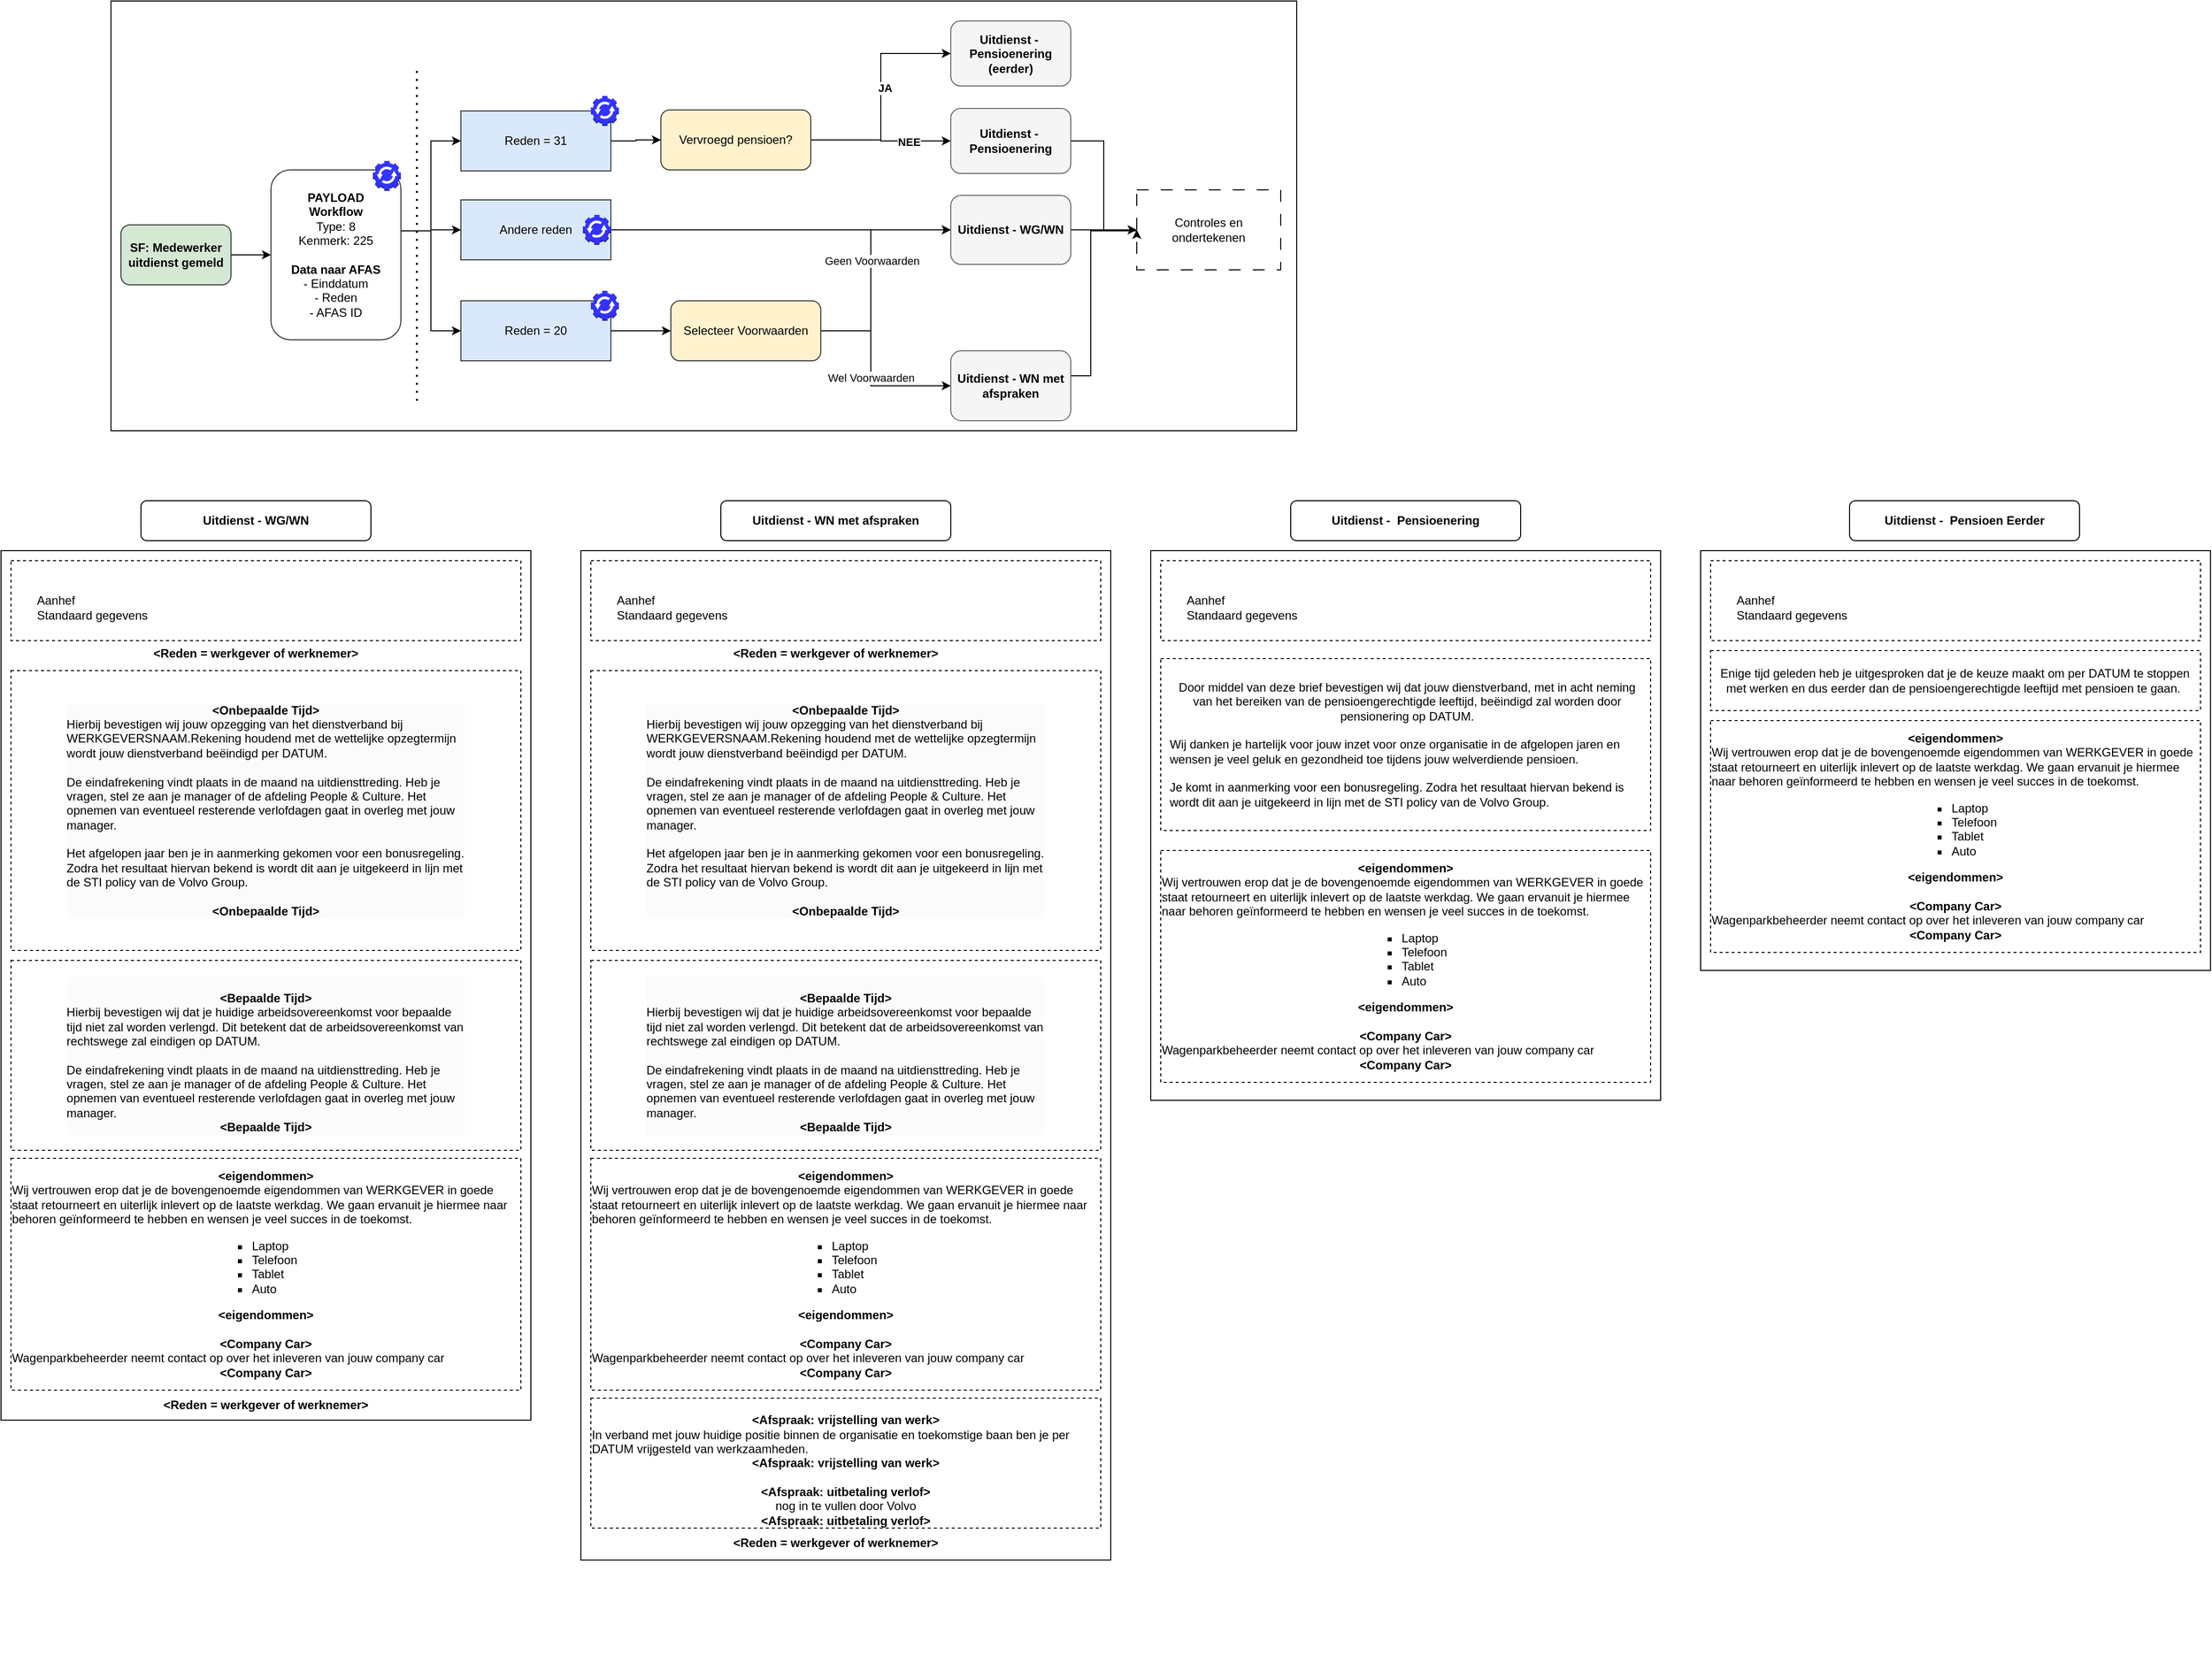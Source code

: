<mxfile version="24.7.8">
  <diagram name="Pagina-1" id="OrpUujrkfRnddVPxORlL">
    <mxGraphModel dx="3044" dy="1520" grid="1" gridSize="10" guides="1" tooltips="1" connect="1" arrows="1" fold="1" page="1" pageScale="1" pageWidth="827" pageHeight="1169" math="0" shadow="0">
      <root>
        <mxCell id="0" />
        <mxCell id="1" parent="0" />
        <mxCell id="Wjo8LHTABh31IqdMUJQ_-3" value="" style="group" parent="1" vertex="1" connectable="0">
          <mxGeometry x="120" y="610" width="530" height="1120" as="geometry" />
        </mxCell>
        <mxCell id="3NCe1_gEZEWykzOJ7Q9D-53" value="" style="group" parent="Wjo8LHTABh31IqdMUJQ_-3" vertex="1" connectable="0">
          <mxGeometry width="530" height="870" as="geometry" />
        </mxCell>
        <mxCell id="Wjo8LHTABh31IqdMUJQ_-4" value="" style="rounded=0;whiteSpace=wrap;html=1;container=0;" parent="3NCe1_gEZEWykzOJ7Q9D-53" vertex="1">
          <mxGeometry width="530" height="870" as="geometry" />
        </mxCell>
        <mxCell id="Wjo8LHTABh31IqdMUJQ_-6" value="&lt;br&gt;&lt;div style=&quot;forced-color-adjust: none; color: rgb(0, 0, 0); font-family: Helvetica; font-size: 12px; font-style: normal; font-variant-ligatures: normal; font-variant-caps: normal; font-weight: 400; letter-spacing: normal; orphans: 2; text-indent: 0px; text-transform: none; widows: 2; word-spacing: 0px; -webkit-text-stroke-width: 0px; white-space: normal; background-color: rgb(251, 251, 251); text-decoration-thickness: initial; text-decoration-style: initial; text-decoration-color: initial;&quot;&gt;&lt;table style=&quot;forced-color-adjust: none; width: 299pt;&quot; width=&quot;398&quot; cellspacing=&quot;0&quot; cellpadding=&quot;0&quot; border=&quot;0&quot;&gt;&lt;tbody style=&quot;forced-color-adjust: none;&quot;&gt;&lt;tr style=&quot;forced-color-adjust: none; height: 60pt;&quot; height=&quot;80&quot;&gt;&lt;td style=&quot;forced-color-adjust: none; height: 60pt; width: 299pt;&quot; width=&quot;398&quot; class=&quot;xl64&quot; height=&quot;80&quot;&gt;&lt;div style=&quot;forced-color-adjust: none;&quot;&gt;&lt;span style=&quot;forced-color-adjust: none; background-color: initial;&quot;&gt;&lt;br style=&quot;forced-color-adjust: none;&quot;&gt;&lt;b style=&quot;forced-color-adjust: none;&quot;&gt;&amp;lt;Bepaalde Tijd&amp;gt;&lt;/b&gt;&lt;br style=&quot;forced-color-adjust: none;&quot;&gt;&lt;div style=&quot;forced-color-adjust: none; text-align: left;&quot;&gt;&lt;span style=&quot;forced-color-adjust: none; background-color: initial;&quot;&gt;Hierbij bevestigen wij dat je huidige arbeidsovereenkomst voor bepaalde tijd niet zal worden verlengd. Dit betekent dat de arbeidsovereenkomst van rechtswege zal eindigen op DATUM.&amp;nbsp;&lt;/span&gt;&lt;/div&gt;&lt;div style=&quot;forced-color-adjust: none; text-align: left;&quot;&gt;&lt;span style=&quot;forced-color-adjust: none; background-color: initial;&quot;&gt;&lt;br&gt;&lt;/span&gt;&lt;/div&gt;&lt;div style=&quot;forced-color-adjust: none; text-align: left;&quot;&gt;&lt;span style=&quot;forced-color-adjust: none; background-color: initial;&quot;&gt;&lt;span style=&quot;background-color: initial;&quot;&gt;De eindafrekening vindt plaats in de maand na uitdiensttreding. Heb je vragen, stel ze aan je manager of de afdeling People &amp;amp; Culture. Het opnemen van eventueel resterende verlofdagen gaat in overleg met jouw manager.&lt;/span&gt;&lt;span style=&quot;background-color: initial;&quot;&gt;&amp;nbsp;&lt;/span&gt;&lt;br&gt;&lt;/span&gt;&lt;/div&gt;&lt;div style=&quot;forced-color-adjust: none;&quot;&gt;&lt;b style=&quot;forced-color-adjust: none;&quot;&gt;&amp;lt;Bepaalde Tijd&amp;gt;&lt;/b&gt;&lt;/div&gt;&lt;/span&gt;&lt;/div&gt;&lt;/td&gt;&lt;/tr&gt;&lt;/tbody&gt;&lt;/table&gt;&lt;/div&gt;&lt;div style=&quot;forced-color-adjust: none;&quot;&gt;&lt;div style=&quot;forced-color-adjust: none;&quot;&gt;&lt;br&gt;&lt;/div&gt;&lt;/div&gt;" style="rounded=0;whiteSpace=wrap;html=1;dashed=1;container=0;" parent="3NCe1_gEZEWykzOJ7Q9D-53" vertex="1">
          <mxGeometry x="10" y="410" width="510" height="190" as="geometry" />
        </mxCell>
        <mxCell id="Wjo8LHTABh31IqdMUJQ_-5" value="&lt;br&gt;&lt;div style=&quot;forced-color-adjust: none; color: rgb(0, 0, 0); font-family: Helvetica; font-size: 12px; font-style: normal; font-variant-ligatures: normal; font-variant-caps: normal; font-weight: 400; letter-spacing: normal; orphans: 2; text-indent: 0px; text-transform: none; widows: 2; word-spacing: 0px; -webkit-text-stroke-width: 0px; white-space: normal; background-color: rgb(251, 251, 251); text-decoration-thickness: initial; text-decoration-style: initial; text-decoration-color: initial;&quot;&gt;&lt;b&gt;&amp;lt;Onbepaalde Tijd&amp;gt;&lt;/b&gt;&lt;br&gt;&lt;/div&gt;&lt;div style=&quot;forced-color-adjust: none; color: rgb(0, 0, 0); font-family: Helvetica; font-size: 12px; font-style: normal; font-variant-ligatures: normal; font-variant-caps: normal; font-weight: 400; letter-spacing: normal; orphans: 2; text-indent: 0px; text-transform: none; widows: 2; word-spacing: 0px; -webkit-text-stroke-width: 0px; white-space: normal; background-color: rgb(251, 251, 251); text-decoration-thickness: initial; text-decoration-style: initial; text-decoration-color: initial;&quot;&gt;&lt;table style=&quot;forced-color-adjust: none; width: 299pt;&quot; width=&quot;398&quot; cellspacing=&quot;0&quot; cellpadding=&quot;0&quot; border=&quot;0&quot;&gt;&lt;tbody style=&quot;forced-color-adjust: none;&quot;&gt;&lt;tr style=&quot;forced-color-adjust: none; height: 60pt;&quot; height=&quot;80&quot;&gt;&lt;td style=&quot;forced-color-adjust: none; height: 60pt; width: 299pt;&quot; width=&quot;398&quot; class=&quot;xl64&quot; height=&quot;80&quot;&gt;&lt;div style=&quot;text-align: left; forced-color-adjust: none;&quot;&gt;&lt;span style=&quot;forced-color-adjust: none; background-color: initial;&quot;&gt;Hierbij&amp;nbsp;&lt;/span&gt;&lt;span style=&quot;forced-color-adjust: none; background-color: initial;&quot;&gt;bevestigen wij jouw opzegging van het dienstverband bij WERKGEVERSNAAM.&lt;/span&gt;&lt;span style=&quot;forced-color-adjust: none; background-color: initial;&quot;&gt;Rekening houdend met de wettelijke opzegtermijn wordt jouw dienstverband&amp;nbsp;&lt;/span&gt;&lt;span style=&quot;forced-color-adjust: none; background-color: initial;&quot;&gt;beëindigd per DATUM.&lt;/span&gt;&lt;/div&gt;&lt;div style=&quot;text-align: left; forced-color-adjust: none;&quot;&gt;&lt;span style=&quot;forced-color-adjust: none; background-color: initial;&quot;&gt;&lt;br style=&quot;forced-color-adjust: none;&quot;&gt;&lt;/span&gt;&lt;/div&gt;&lt;div style=&quot;text-align: left; forced-color-adjust: none;&quot;&gt;&lt;span style=&quot;forced-color-adjust: none; background-color: initial;&quot;&gt;De eindafrekening vindt plaats in de maand na uitdiensttreding. Heb je vragen, stel ze aan je manager of de afdeling People &amp;amp; Culture. Het opnemen van eventueel resterende verlofdagen gaat in overleg met jouw manager.&lt;/span&gt;&lt;span style=&quot;forced-color-adjust: none; background-color: initial;&quot;&gt;&amp;nbsp;&lt;/span&gt;&lt;/div&gt;&lt;div style=&quot;text-align: left; forced-color-adjust: none;&quot;&gt;&lt;span style=&quot;forced-color-adjust: none; background-color: initial;&quot;&gt;&lt;br&gt;&lt;/span&gt;&lt;/div&gt;&lt;div style=&quot;forced-color-adjust: none;&quot;&gt;&lt;div style=&quot;text-align: left;&quot;&gt;Het afgelopen jaar ben je in aanmerking gekomen voor een bonusregeling. Zodra het resultaat hiervan bekend is wordt dit aan je uitgekeerd in lijn met de STI policy van de Volvo Group.&lt;br&gt;&lt;/div&gt;&lt;div&gt;&lt;br&gt;&lt;/div&gt;&lt;/div&gt;&lt;div style=&quot;forced-color-adjust: none;&quot;&gt;&lt;span style=&quot;forced-color-adjust: none; background-color: initial;&quot;&gt;&lt;div&gt;&lt;b&gt;&amp;lt;Onbepaalde Tijd&amp;gt;&lt;/b&gt;&lt;span style=&quot;background-color: initial;&quot;&gt;&lt;br&gt;&lt;/span&gt;&lt;/div&gt;&lt;/span&gt;&lt;/div&gt;&lt;/td&gt;&lt;/tr&gt;&lt;/tbody&gt;&lt;/table&gt;&lt;/div&gt;&lt;div&gt;&lt;div&gt;&lt;br&gt;&lt;/div&gt;&lt;/div&gt;" style="rounded=0;whiteSpace=wrap;html=1;align=center;dashed=1;container=0;" parent="3NCe1_gEZEWykzOJ7Q9D-53" vertex="1">
          <mxGeometry x="10" y="120" width="510" height="280" as="geometry" />
        </mxCell>
        <mxCell id="Wjo8LHTABh31IqdMUJQ_-7" value="&lt;div&gt;&lt;br&gt;&lt;/div&gt;&lt;div&gt;&lt;div style=&quot;&quot;&gt;&lt;span style=&quot;background-color: initial;&quot;&gt;Aanhef&lt;/span&gt;&lt;/div&gt;&lt;div style=&quot;&quot;&gt;Standaard gegevens&lt;/div&gt;&lt;/div&gt;" style="rounded=0;whiteSpace=wrap;html=1;align=left;dashed=1;spacingLeft=24;container=0;" parent="3NCe1_gEZEWykzOJ7Q9D-53" vertex="1">
          <mxGeometry x="10" y="10" width="510" height="80" as="geometry" />
        </mxCell>
        <mxCell id="Wjo8LHTABh31IqdMUJQ_-9" value="&#xa;&lt;b style=&quot;forced-color-adjust: none; color: rgb(0, 0, 0); font-family: Helvetica; font-size: 12px; font-style: normal; font-variant-ligatures: normal; font-variant-caps: normal; letter-spacing: normal; orphans: 2; text-align: center; text-indent: 0px; text-transform: none; widows: 2; word-spacing: 0px; -webkit-text-stroke-width: 0px; white-space: normal; text-decoration-thickness: initial; text-decoration-style: initial; text-decoration-color: initial;&quot;&gt;&lt;br class=&quot;Apple-interchange-newline&quot;&gt;&amp;lt;Reden = werkgever of werknemer&amp;gt;&lt;/b&gt;&#xa;&#xa;" style="rounded=0;whiteSpace=wrap;html=1;strokeColor=none;container=0;fillColor=none;" parent="3NCe1_gEZEWykzOJ7Q9D-53" vertex="1">
          <mxGeometry x="50" y="840" width="430" height="30" as="geometry" />
        </mxCell>
        <mxCell id="Wjo8LHTABh31IqdMUJQ_-8" value="&#xa;&lt;b style=&quot;forced-color-adjust: none; color: rgb(0, 0, 0); font-family: Helvetica; font-size: 12px; font-style: normal; font-variant-ligatures: normal; font-variant-caps: normal; letter-spacing: normal; orphans: 2; text-align: center; text-indent: 0px; text-transform: none; widows: 2; word-spacing: 0px; -webkit-text-stroke-width: 0px; white-space: normal; text-decoration-thickness: initial; text-decoration-style: initial; text-decoration-color: initial;&quot;&gt;&lt;br class=&quot;Apple-interchange-newline&quot;&gt;&amp;lt;Reden = werkgever of werknemer&amp;gt;&lt;/b&gt;&#xa;&#xa;" style="rounded=0;whiteSpace=wrap;html=1;strokeColor=none;container=0;fillColor=none;" parent="3NCe1_gEZEWykzOJ7Q9D-53" vertex="1">
          <mxGeometry x="40" y="93" width="430" height="20" as="geometry" />
        </mxCell>
        <mxCell id="3NCe1_gEZEWykzOJ7Q9D-42" value="&lt;div style=&quot;forced-color-adjust: none;&quot;&gt;&lt;div style=&quot;forced-color-adjust: none;&quot;&gt;&lt;div&gt;&lt;span style=&quot;background-color: initial;&quot;&gt;&lt;b style=&quot;background-color: initial;&quot;&gt;&amp;lt;eigendommen&amp;gt;&lt;/b&gt;&lt;/span&gt;&lt;/div&gt;&lt;div&gt;&lt;span style=&quot;background-color: initial;&quot;&gt;&lt;div style=&quot;text-align: left;&quot;&gt;&lt;span style=&quot;background-color: initial;&quot;&gt;Wij vertrouwen erop dat je de bovengenoemde eigendommen van WERKGEVER in goede staat retourneert en uiterlijk inlevert op de laatste werkdag. We gaan ervanuit je hiermee naar behoren geïnformeerd te hebben en wensen je veel succes in de toekomst.&amp;nbsp;&amp;nbsp;&lt;/span&gt;&lt;/div&gt;&lt;div style=&quot;text-align: left;&quot;&gt;&lt;ul&gt;&lt;ul&gt;&lt;ul&gt;&lt;ul&gt;&lt;ul&gt;&lt;ul&gt;&lt;li&gt;&lt;span style=&quot;background-color: initial;&quot;&gt;Laptop&lt;/span&gt;&lt;/li&gt;&lt;li&gt;&lt;span style=&quot;background-color: initial;&quot;&gt;Telefoon&lt;/span&gt;&lt;/li&gt;&lt;li&gt;&lt;span style=&quot;background-color: initial;&quot;&gt;Tablet&lt;/span&gt;&lt;/li&gt;&lt;li&gt;&lt;span style=&quot;background-color: initial;&quot;&gt;Auto&lt;/span&gt;&lt;/li&gt;&lt;/ul&gt;&lt;/ul&gt;&lt;/ul&gt;&lt;/ul&gt;&lt;/ul&gt;&lt;/ul&gt;&lt;/div&gt;&lt;div&gt;&lt;b style=&quot;background-color: initial;&quot;&gt;&amp;lt;eigendommen&amp;gt;&lt;/b&gt;&lt;/div&gt;&lt;div&gt;&lt;b style=&quot;background-color: initial;&quot;&gt;&lt;br&gt;&lt;/b&gt;&lt;/div&gt;&lt;div&gt;&lt;div&gt;&lt;span style=&quot;background-color: initial;&quot;&gt;&lt;b&gt;&amp;lt;Company Car&amp;gt;&lt;/b&gt;&lt;/span&gt;&lt;/div&gt;&lt;div style=&quot;text-align: left; padding-right: 1px;&quot;&gt;&lt;span style=&quot;background-color: initial;&quot;&gt;Wagenparkbeheerder neemt contact op over het inleveren van jouw company car&lt;/span&gt;&lt;/div&gt;&lt;div&gt;&lt;b&gt;&amp;lt;Company Car&amp;gt;&lt;/b&gt;&lt;/div&gt;&lt;/div&gt;&lt;/span&gt;&lt;/div&gt;&lt;/div&gt;&lt;/div&gt;" style="rounded=0;whiteSpace=wrap;html=1;dashed=1;container=0;" parent="3NCe1_gEZEWykzOJ7Q9D-53" vertex="1">
          <mxGeometry x="10" y="608" width="510" height="232" as="geometry" />
        </mxCell>
        <mxCell id="Wjo8LHTABh31IqdMUJQ_-1" value="Uitdienst - WN met afspraken" style="rounded=1;whiteSpace=wrap;html=1;fontStyle=1" parent="1" vertex="1">
          <mxGeometry x="840" y="560" width="230" height="40" as="geometry" />
        </mxCell>
        <mxCell id="Wjo8LHTABh31IqdMUJQ_-2" value="Uitdienst -&amp;nbsp; Pensioenering" style="rounded=1;whiteSpace=wrap;html=1;fontStyle=1" parent="1" vertex="1">
          <mxGeometry x="1410" y="560" width="230" height="40" as="geometry" />
        </mxCell>
        <mxCell id="Wjo8LHTABh31IqdMUJQ_-10" value="" style="group" parent="1" vertex="1" connectable="0">
          <mxGeometry x="1270" y="590" width="510" height="600" as="geometry" />
        </mxCell>
        <mxCell id="3NCe1_gEZEWykzOJ7Q9D-66" value="" style="group" parent="Wjo8LHTABh31IqdMUJQ_-10" vertex="1" connectable="0">
          <mxGeometry y="20" width="510" height="550" as="geometry" />
        </mxCell>
        <mxCell id="Wjo8LHTABh31IqdMUJQ_-11" value="&lt;br&gt;&lt;div style=&quot;&quot;&gt;&lt;span style=&quot;background-color: initial;&quot;&gt;&lt;b&gt;&lt;br&gt;&lt;/b&gt;&lt;/span&gt;&lt;/div&gt;&lt;div style=&quot;&quot;&gt;&lt;br&gt;&lt;/div&gt;&lt;div style=&quot;&quot;&gt;&lt;b&gt;&lt;br&gt;&lt;/b&gt;&lt;/div&gt;&lt;div style=&quot;&quot;&gt;&lt;br&gt;&lt;/div&gt;&lt;div style=&quot;&quot;&gt;&lt;b&gt;&lt;br&gt;&lt;/b&gt;&lt;/div&gt;&lt;div style=&quot;&quot;&gt;&lt;br&gt;&lt;/div&gt;" style="rounded=0;whiteSpace=wrap;html=1;spacing=27;spacingTop=-7;spacingBottom=53;" parent="3NCe1_gEZEWykzOJ7Q9D-66" vertex="1">
          <mxGeometry width="510" height="550" as="geometry" />
        </mxCell>
        <mxCell id="Wjo8LHTABh31IqdMUJQ_-15" value="&lt;div&gt;&lt;span style=&quot;text-align: left; background-color: initial;&quot;&gt;Door middel van deze brief bevestigen wij dat jouw dienstverband, met in acht neming van het bereiken van de pensioengerechtigde leeftijd, beëindigd zal worden door pensionering op DATUM.&lt;/span&gt;&lt;br&gt;&lt;/div&gt;&lt;div style=&quot;text-align: left;&quot;&gt;&lt;br&gt;&lt;/div&gt;&lt;div style=&quot;text-align: left;&quot;&gt;Wij danken je hartelijk voor jouw inzet voor onze organisatie in de afgelopen jaren en wensen je veel geluk en gezondheid toe tijdens jouw welverdiende pensioen.&lt;br&gt;&lt;/div&gt;&lt;div style=&quot;text-align: left;&quot;&gt;&lt;br&gt;&lt;/div&gt;&lt;div style=&quot;text-align: left;&quot;&gt;Je komt in aanmerking voor een bonusregeling. Zodra het resultaat hiervan bekend is wordt dit aan je uitgekeerd in lijn met de STI policy van de Volvo Group.&lt;/div&gt;" style="rounded=0;whiteSpace=wrap;html=1;dashed=1;spacingLeft=8;spacingRight=5;" parent="3NCe1_gEZEWykzOJ7Q9D-66" vertex="1">
          <mxGeometry x="10" y="108" width="490" height="172" as="geometry" />
        </mxCell>
        <mxCell id="Wjo8LHTABh31IqdMUJQ_-16" value="&lt;div&gt;&lt;br&gt;&lt;/div&gt;&lt;div&gt;&lt;div style=&quot;&quot;&gt;&lt;span style=&quot;background-color: initial;&quot;&gt;Aanhef&lt;/span&gt;&lt;/div&gt;&lt;div style=&quot;&quot;&gt;Standaard gegevens&lt;/div&gt;&lt;/div&gt;" style="rounded=0;whiteSpace=wrap;html=1;align=left;dashed=1;spacingLeft=24;container=0;" parent="3NCe1_gEZEWykzOJ7Q9D-66" vertex="1">
          <mxGeometry x="10" y="10" width="490" height="80" as="geometry" />
        </mxCell>
        <mxCell id="3NCe1_gEZEWykzOJ7Q9D-64" value="&lt;div style=&quot;forced-color-adjust: none;&quot;&gt;&lt;div style=&quot;forced-color-adjust: none;&quot;&gt;&lt;div&gt;&lt;span style=&quot;background-color: initial;&quot;&gt;&lt;b style=&quot;background-color: initial;&quot;&gt;&amp;lt;eigendommen&amp;gt;&lt;/b&gt;&lt;/span&gt;&lt;/div&gt;&lt;div&gt;&lt;span style=&quot;background-color: initial;&quot;&gt;&lt;div style=&quot;text-align: left;&quot;&gt;&lt;span style=&quot;background-color: initial;&quot;&gt;Wij vertrouwen erop dat je de bovengenoemde eigendommen van WERKGEVER in goede staat retourneert en uiterlijk inlevert op de laatste werkdag. We gaan ervanuit je hiermee naar behoren geïnformeerd te hebben en wensen je veel succes in de toekomst.&amp;nbsp;&amp;nbsp;&lt;/span&gt;&lt;/div&gt;&lt;div style=&quot;text-align: left;&quot;&gt;&lt;ul&gt;&lt;ul&gt;&lt;ul&gt;&lt;ul&gt;&lt;ul&gt;&lt;ul&gt;&lt;li&gt;&lt;span style=&quot;background-color: initial;&quot;&gt;Laptop&lt;/span&gt;&lt;/li&gt;&lt;li&gt;&lt;span style=&quot;background-color: initial;&quot;&gt;Telefoon&lt;/span&gt;&lt;/li&gt;&lt;li&gt;&lt;span style=&quot;background-color: initial;&quot;&gt;Tablet&lt;/span&gt;&lt;/li&gt;&lt;li&gt;&lt;span style=&quot;background-color: initial;&quot;&gt;Auto&lt;/span&gt;&lt;/li&gt;&lt;/ul&gt;&lt;/ul&gt;&lt;/ul&gt;&lt;/ul&gt;&lt;/ul&gt;&lt;/ul&gt;&lt;/div&gt;&lt;div&gt;&lt;b style=&quot;background-color: initial;&quot;&gt;&amp;lt;eigendommen&amp;gt;&lt;/b&gt;&lt;/div&gt;&lt;div&gt;&lt;b style=&quot;background-color: initial;&quot;&gt;&lt;br&gt;&lt;/b&gt;&lt;/div&gt;&lt;div&gt;&lt;div&gt;&lt;span style=&quot;background-color: initial;&quot;&gt;&lt;b&gt;&amp;lt;Company Car&amp;gt;&lt;/b&gt;&lt;/span&gt;&lt;/div&gt;&lt;div style=&quot;text-align: left; padding-right: 1px;&quot;&gt;&lt;span style=&quot;background-color: initial;&quot;&gt;Wagenparkbeheerder neemt contact op over het inleveren van jouw company car&lt;/span&gt;&lt;/div&gt;&lt;div&gt;&lt;b&gt;&amp;lt;Company Car&amp;gt;&lt;/b&gt;&lt;/div&gt;&lt;/div&gt;&lt;/span&gt;&lt;/div&gt;&lt;/div&gt;&lt;/div&gt;" style="rounded=0;whiteSpace=wrap;html=1;dashed=1;container=0;" parent="3NCe1_gEZEWykzOJ7Q9D-66" vertex="1">
          <mxGeometry x="10" y="300" width="490" height="232" as="geometry" />
        </mxCell>
        <mxCell id="Wjo8LHTABh31IqdMUJQ_-17" value="" style="group;strokeColor=default;container=0;" parent="1" vertex="1" connectable="0">
          <mxGeometry x="230" y="60" width="1186" height="430" as="geometry" />
        </mxCell>
        <mxCell id="_DhB06sdjJsT0hwdy9NF-8" style="edgeStyle=orthogonalEdgeStyle;rounded=0;orthogonalLoop=1;jettySize=auto;html=1;" parent="1" source="4trvLBDzROyu60vLL5fN-2" target="_DhB06sdjJsT0hwdy9NF-2" edge="1">
          <mxGeometry relative="1" as="geometry" />
        </mxCell>
        <mxCell id="4trvLBDzROyu60vLL5fN-2" value="&lt;div&gt;&lt;b&gt;&lt;br&gt;&lt;/b&gt;&lt;/div&gt;&lt;b&gt;SF: Medewerker uitdienst gemeld&lt;/b&gt;&lt;div&gt;&lt;br&gt;&lt;/div&gt;" style="rounded=1;whiteSpace=wrap;html=1;strokeColor=#333333;align=center;fillColor=#d5e8d4;" parent="1" vertex="1">
          <mxGeometry x="240" y="284" width="110" height="60" as="geometry" />
        </mxCell>
        <mxCell id="vdIR4pnB3bWwXbp3v-ET-11" style="edgeStyle=orthogonalEdgeStyle;rounded=0;orthogonalLoop=1;jettySize=auto;html=1;" parent="1" source="4trvLBDzROyu60vLL5fN-15" target="vdIR4pnB3bWwXbp3v-ET-9" edge="1">
          <mxGeometry relative="1" as="geometry">
            <Array as="points">
              <mxPoint x="990" y="390" />
              <mxPoint x="990" y="445" />
            </Array>
          </mxGeometry>
        </mxCell>
        <mxCell id="3NCe1_gEZEWykzOJ7Q9D-41" value="Wel Voorwaarden" style="edgeLabel;html=1;align=center;verticalAlign=middle;resizable=0;points=[];" parent="vdIR4pnB3bWwXbp3v-ET-11" vertex="1" connectable="0">
          <mxGeometry x="0.048" relative="1" as="geometry">
            <mxPoint as="offset" />
          </mxGeometry>
        </mxCell>
        <mxCell id="3NCe1_gEZEWykzOJ7Q9D-37" style="edgeStyle=orthogonalEdgeStyle;rounded=0;orthogonalLoop=1;jettySize=auto;html=1;" parent="1" source="4trvLBDzROyu60vLL5fN-15" target="3NCe1_gEZEWykzOJ7Q9D-26" edge="1">
          <mxGeometry relative="1" as="geometry">
            <Array as="points">
              <mxPoint x="990" y="390" />
              <mxPoint x="990" y="289" />
            </Array>
          </mxGeometry>
        </mxCell>
        <mxCell id="3NCe1_gEZEWykzOJ7Q9D-38" value="Geen Voorwaarden" style="edgeLabel;html=1;align=center;verticalAlign=middle;resizable=0;points=[];" parent="3NCe1_gEZEWykzOJ7Q9D-37" vertex="1" connectable="0">
          <mxGeometry x="0.037" y="-1" relative="1" as="geometry">
            <mxPoint as="offset" />
          </mxGeometry>
        </mxCell>
        <mxCell id="4trvLBDzROyu60vLL5fN-15" value="&lt;div&gt;&lt;span style=&quot;background-color: initial;&quot;&gt;Selecteer Voorwaarden&lt;/span&gt;&lt;br&gt;&lt;/div&gt;" style="rounded=1;whiteSpace=wrap;html=1;fillColor=#fff2cc;strokeColor=#333333;" parent="1" vertex="1">
          <mxGeometry x="790" y="360" width="150" height="60" as="geometry" />
        </mxCell>
        <mxCell id="4trvLBDzROyu60vLL5fN-29" style="edgeStyle=orthogonalEdgeStyle;rounded=0;orthogonalLoop=1;jettySize=auto;html=1;" parent="1" source="4trvLBDzROyu60vLL5fN-22" target="4trvLBDzROyu60vLL5fN-15" edge="1">
          <mxGeometry relative="1" as="geometry" />
        </mxCell>
        <mxCell id="4trvLBDzROyu60vLL5fN-22" value="&lt;div&gt;&lt;span style=&quot;background-color: initial;&quot;&gt;Reden = 20&lt;/span&gt;&lt;/div&gt;" style="rounded=0;whiteSpace=wrap;html=1;fillColor=#dae8fc;strokeColor=#333333;" parent="1" vertex="1">
          <mxGeometry x="580" y="360" width="150" height="60" as="geometry" />
        </mxCell>
        <mxCell id="_DhB06sdjJsT0hwdy9NF-1" value="" style="endArrow=none;dashed=1;html=1;dashPattern=1 3;strokeWidth=2;rounded=0;" parent="1" edge="1">
          <mxGeometry width="50" height="50" relative="1" as="geometry">
            <mxPoint x="536" y="460" as="sourcePoint" />
            <mxPoint x="536" y="130" as="targetPoint" />
          </mxGeometry>
        </mxCell>
        <mxCell id="_DhB06sdjJsT0hwdy9NF-4" style="edgeStyle=orthogonalEdgeStyle;rounded=0;orthogonalLoop=1;jettySize=auto;html=1;entryX=0;entryY=0.5;entryDx=0;entryDy=0;" parent="1" source="_DhB06sdjJsT0hwdy9NF-2" target="4trvLBDzROyu60vLL5fN-22" edge="1">
          <mxGeometry relative="1" as="geometry">
            <Array as="points">
              <mxPoint x="550" y="290" />
              <mxPoint x="550" y="390" />
            </Array>
          </mxGeometry>
        </mxCell>
        <mxCell id="vdIR4pnB3bWwXbp3v-ET-14" style="edgeStyle=orthogonalEdgeStyle;rounded=0;orthogonalLoop=1;jettySize=auto;html=1;" parent="1" source="_DhB06sdjJsT0hwdy9NF-2" target="vdIR4pnB3bWwXbp3v-ET-6" edge="1">
          <mxGeometry relative="1" as="geometry">
            <Array as="points">
              <mxPoint x="550" y="290" />
              <mxPoint x="550" y="200" />
            </Array>
          </mxGeometry>
        </mxCell>
        <mxCell id="vdIR4pnB3bWwXbp3v-ET-15" style="edgeStyle=orthogonalEdgeStyle;rounded=0;orthogonalLoop=1;jettySize=auto;html=1;" parent="1" source="_DhB06sdjJsT0hwdy9NF-2" target="vdIR4pnB3bWwXbp3v-ET-7" edge="1">
          <mxGeometry relative="1" as="geometry">
            <Array as="points">
              <mxPoint x="550" y="290" />
              <mxPoint x="550" y="289" />
            </Array>
          </mxGeometry>
        </mxCell>
        <mxCell id="_DhB06sdjJsT0hwdy9NF-2" value="&lt;b&gt;PAYLOAD&lt;/b&gt;&lt;div&gt;&lt;b&gt;Workflow&lt;/b&gt;&lt;div&gt;&lt;span style=&quot;background-color: initial;&quot;&gt;Type: 8&lt;/span&gt;&lt;br&gt;&lt;/div&gt;&lt;div&gt;Kenmerk: 225&lt;/div&gt;&lt;div&gt;&lt;br&gt;&lt;/div&gt;&lt;div&gt;&lt;b&gt;Data naar AFAS&lt;/b&gt;&lt;div&gt;&lt;span style=&quot;background-color: initial;&quot;&gt;- Einddatum&lt;/span&gt;&lt;br&gt;&lt;/div&gt;&lt;div&gt;- Reden&lt;/div&gt;&lt;div&gt;- AFAS ID&lt;/div&gt;&lt;/div&gt;&lt;/div&gt;" style="rounded=1;whiteSpace=wrap;html=1;strokeColor=#333333;" parent="1" vertex="1">
          <mxGeometry x="390" y="229" width="130" height="170" as="geometry" />
        </mxCell>
        <mxCell id="_DhB06sdjJsT0hwdy9NF-9" value="Controles en ondertekenen" style="rounded=0;whiteSpace=wrap;html=1;dashed=1;dashPattern=12 12;" parent="1" vertex="1">
          <mxGeometry x="1256" y="249" width="144" height="80" as="geometry" />
        </mxCell>
        <mxCell id="_DhB06sdjJsT0hwdy9NF-12" value="" style="outlineConnect=0;dashed=0;verticalLabelPosition=bottom;verticalAlign=top;align=center;html=1;shape=mxgraph.aws3.automation;fillColor=#3333FF;strokeColor=#6c8ebf;" parent="1" vertex="1">
          <mxGeometry x="492" y="220" width="28" height="30" as="geometry" />
        </mxCell>
        <mxCell id="vdIR4pnB3bWwXbp3v-ET-16" style="edgeStyle=orthogonalEdgeStyle;rounded=0;orthogonalLoop=1;jettySize=auto;html=1;entryX=0;entryY=0.5;entryDx=0;entryDy=0;" parent="1" source="vdIR4pnB3bWwXbp3v-ET-3" target="_DhB06sdjJsT0hwdy9NF-9" edge="1">
          <mxGeometry relative="1" as="geometry" />
        </mxCell>
        <mxCell id="vdIR4pnB3bWwXbp3v-ET-3" value="&lt;span style=&quot;color: rgb(0, 0, 0); font-weight: 700;&quot;&gt;Uitdienst -&amp;nbsp; Pensioenering&lt;/span&gt;" style="rounded=1;whiteSpace=wrap;html=1;fillColor=#f5f5f5;strokeColor=#666666;fontColor=#333333;" parent="1" vertex="1">
          <mxGeometry x="1070" y="167.5" width="120" height="65" as="geometry" />
        </mxCell>
        <mxCell id="3NCe1_gEZEWykzOJ7Q9D-71" style="edgeStyle=orthogonalEdgeStyle;rounded=0;orthogonalLoop=1;jettySize=auto;html=1;entryX=0;entryY=0.5;entryDx=0;entryDy=0;" parent="1" source="vdIR4pnB3bWwXbp3v-ET-6" target="3NCe1_gEZEWykzOJ7Q9D-69" edge="1">
          <mxGeometry relative="1" as="geometry" />
        </mxCell>
        <mxCell id="vdIR4pnB3bWwXbp3v-ET-6" value="&lt;div&gt;&lt;span style=&quot;background-color: initial;&quot;&gt;Reden = 31&lt;/span&gt;&lt;br&gt;&lt;/div&gt;" style="rounded=0;whiteSpace=wrap;html=1;fillColor=#dae8fc;strokeColor=#333333;" parent="1" vertex="1">
          <mxGeometry x="580" y="170" width="150" height="60" as="geometry" />
        </mxCell>
        <mxCell id="3NCe1_gEZEWykzOJ7Q9D-29" style="edgeStyle=orthogonalEdgeStyle;rounded=0;orthogonalLoop=1;jettySize=auto;html=1;" parent="1" source="vdIR4pnB3bWwXbp3v-ET-7" target="3NCe1_gEZEWykzOJ7Q9D-26" edge="1">
          <mxGeometry relative="1" as="geometry" />
        </mxCell>
        <mxCell id="vdIR4pnB3bWwXbp3v-ET-7" value="&lt;div&gt;&lt;span style=&quot;background-color: initial;&quot;&gt;Andere reden&lt;/span&gt;&lt;br&gt;&lt;/div&gt;" style="rounded=0;whiteSpace=wrap;html=1;fillColor=#dae8fc;strokeColor=#333333;" parent="1" vertex="1">
          <mxGeometry x="580" y="259" width="150" height="60" as="geometry" />
        </mxCell>
        <mxCell id="3NCe1_gEZEWykzOJ7Q9D-40" style="edgeStyle=orthogonalEdgeStyle;rounded=0;orthogonalLoop=1;jettySize=auto;html=1;entryX=0;entryY=0.5;entryDx=0;entryDy=0;" parent="1" source="vdIR4pnB3bWwXbp3v-ET-9" target="_DhB06sdjJsT0hwdy9NF-9" edge="1">
          <mxGeometry relative="1" as="geometry">
            <Array as="points">
              <mxPoint x="1210" y="435" />
              <mxPoint x="1210" y="290" />
            </Array>
          </mxGeometry>
        </mxCell>
        <mxCell id="vdIR4pnB3bWwXbp3v-ET-9" value="&lt;span style=&quot;color: rgb(0, 0, 0); font-weight: 700;&quot;&gt;Uitdienst - WN met afspraken&lt;/span&gt;" style="rounded=1;whiteSpace=wrap;html=1;fillColor=#f5f5f5;strokeColor=#666666;fontColor=#333333;" parent="1" vertex="1">
          <mxGeometry x="1070" y="410" width="120" height="70" as="geometry" />
        </mxCell>
        <mxCell id="vdIR4pnB3bWwXbp3v-ET-18" value="" style="outlineConnect=0;dashed=0;verticalLabelPosition=bottom;verticalAlign=top;align=center;html=1;shape=mxgraph.aws3.automation;fillColor=#3333FF;strokeColor=#6c8ebf;" parent="1" vertex="1">
          <mxGeometry x="710" y="350" width="28" height="30" as="geometry" />
        </mxCell>
        <mxCell id="vdIR4pnB3bWwXbp3v-ET-19" value="" style="outlineConnect=0;dashed=0;verticalLabelPosition=bottom;verticalAlign=top;align=center;html=1;shape=mxgraph.aws3.automation;fillColor=#3333FF;strokeColor=#6c8ebf;" parent="1" vertex="1">
          <mxGeometry x="710" y="155" width="28" height="30" as="geometry" />
        </mxCell>
        <mxCell id="3NCe1_gEZEWykzOJ7Q9D-39" style="edgeStyle=orthogonalEdgeStyle;rounded=0;orthogonalLoop=1;jettySize=auto;html=1;entryX=0;entryY=0.5;entryDx=0;entryDy=0;" parent="1" source="3NCe1_gEZEWykzOJ7Q9D-26" target="_DhB06sdjJsT0hwdy9NF-9" edge="1">
          <mxGeometry relative="1" as="geometry" />
        </mxCell>
        <mxCell id="3NCe1_gEZEWykzOJ7Q9D-26" value="&lt;span style=&quot;color: rgb(0, 0, 0); font-weight: 700;&quot;&gt;Uitdienst - WG/WN&lt;/span&gt;" style="rounded=1;whiteSpace=wrap;html=1;fillColor=#f5f5f5;strokeColor=#666666;fontColor=#333333;" parent="1" vertex="1">
          <mxGeometry x="1070" y="254.5" width="120" height="69" as="geometry" />
        </mxCell>
        <mxCell id="_DhB06sdjJsT0hwdy9NF-13" value="" style="outlineConnect=0;dashed=0;verticalLabelPosition=bottom;verticalAlign=top;align=center;html=1;shape=mxgraph.aws3.automation;fillColor=#3333FF;strokeColor=#6c8ebf;" parent="1" vertex="1">
          <mxGeometry x="702" y="274" width="28" height="30" as="geometry" />
        </mxCell>
        <mxCell id="3NCe1_gEZEWykzOJ7Q9D-52" value="" style="group" parent="1" vertex="1" connectable="0">
          <mxGeometry x="700" y="610" width="530" height="1010" as="geometry" />
        </mxCell>
        <mxCell id="3NCe1_gEZEWykzOJ7Q9D-45" value="" style="rounded=0;whiteSpace=wrap;html=1;container=0;" parent="3NCe1_gEZEWykzOJ7Q9D-52" vertex="1">
          <mxGeometry width="530" height="1010" as="geometry" />
        </mxCell>
        <mxCell id="3NCe1_gEZEWykzOJ7Q9D-44" value="&lt;div style=&quot;forced-color-adjust: none;&quot;&gt;&lt;div style=&quot;forced-color-adjust: none;&quot;&gt;&lt;div&gt;&lt;br&gt;&lt;/div&gt;&lt;div&gt;&lt;span style=&quot;background-color: initial;&quot;&gt;&lt;div&gt;&lt;b&gt;&amp;lt;Afspraak: vrijstelling van werk&amp;gt;&lt;/b&gt;&lt;/div&gt;&lt;div style=&quot;text-align: left;&quot;&gt;In verband met jouw huidige positie binnen de organisatie en toekomstige baan ben je per DATUM vrijgesteld van werkzaamheden.&amp;nbsp;&amp;nbsp;&lt;br&gt;&lt;/div&gt;&lt;div&gt;&lt;b&gt;&amp;lt;Afspraak: vrijstelling van werk&amp;gt;&lt;/b&gt;&lt;b&gt;&lt;br&gt;&lt;/b&gt;&lt;/div&gt;&lt;div&gt;&lt;b&gt;&lt;br&gt;&lt;/b&gt;&lt;/div&gt;&lt;div&gt;&lt;b&gt;&amp;lt;Afspraak: uitbetaling verlof&amp;gt;&lt;/b&gt;&lt;b&gt;&lt;br&gt;&lt;/b&gt;&lt;/div&gt;&lt;div&gt;nog in te vullen door Volvo&lt;/div&gt;&lt;div&gt;&lt;b&gt;&amp;lt;Afspraak: uitbetaling verlof&amp;gt;&lt;/b&gt;&lt;/div&gt;&lt;/span&gt;&lt;/div&gt;&lt;/div&gt;&lt;/div&gt;" style="rounded=0;whiteSpace=wrap;html=1;dashed=1;container=0;" parent="3NCe1_gEZEWykzOJ7Q9D-52" vertex="1">
          <mxGeometry x="10" y="848" width="510" height="130" as="geometry" />
        </mxCell>
        <mxCell id="3NCe1_gEZEWykzOJ7Q9D-46" value="&lt;br&gt;&lt;div style=&quot;forced-color-adjust: none; color: rgb(0, 0, 0); font-family: Helvetica; font-size: 12px; font-style: normal; font-variant-ligatures: normal; font-variant-caps: normal; font-weight: 400; letter-spacing: normal; orphans: 2; text-indent: 0px; text-transform: none; widows: 2; word-spacing: 0px; -webkit-text-stroke-width: 0px; white-space: normal; background-color: rgb(251, 251, 251); text-decoration-thickness: initial; text-decoration-style: initial; text-decoration-color: initial;&quot;&gt;&lt;table style=&quot;forced-color-adjust: none; width: 299pt;&quot; width=&quot;398&quot; cellspacing=&quot;0&quot; cellpadding=&quot;0&quot; border=&quot;0&quot;&gt;&lt;tbody style=&quot;forced-color-adjust: none;&quot;&gt;&lt;tr style=&quot;forced-color-adjust: none; height: 60pt;&quot; height=&quot;80&quot;&gt;&lt;td style=&quot;forced-color-adjust: none; height: 60pt; width: 299pt;&quot; width=&quot;398&quot; class=&quot;xl64&quot; height=&quot;80&quot;&gt;&lt;div style=&quot;forced-color-adjust: none;&quot;&gt;&lt;span style=&quot;forced-color-adjust: none; background-color: initial;&quot;&gt;&lt;br style=&quot;forced-color-adjust: none;&quot;&gt;&lt;b style=&quot;forced-color-adjust: none;&quot;&gt;&amp;lt;Bepaalde Tijd&amp;gt;&lt;/b&gt;&lt;br style=&quot;forced-color-adjust: none;&quot;&gt;&lt;div style=&quot;forced-color-adjust: none; text-align: left;&quot;&gt;&lt;span style=&quot;forced-color-adjust: none; background-color: initial;&quot;&gt;Hierbij bevestigen wij dat je huidige arbeidsovereenkomst voor bepaalde tijd niet zal worden verlengd. Dit betekent dat de arbeidsovereenkomst van rechtswege zal eindigen op DATUM.&amp;nbsp;&lt;/span&gt;&lt;/div&gt;&lt;div style=&quot;forced-color-adjust: none; text-align: left;&quot;&gt;&lt;span style=&quot;forced-color-adjust: none; background-color: initial;&quot;&gt;&lt;br&gt;&lt;/span&gt;&lt;/div&gt;&lt;div style=&quot;forced-color-adjust: none; text-align: left;&quot;&gt;&lt;span style=&quot;forced-color-adjust: none; background-color: initial;&quot;&gt;&lt;span style=&quot;background-color: initial;&quot;&gt;De eindafrekening vindt plaats in de maand na uitdiensttreding. Heb je vragen, stel ze aan je manager of de afdeling People &amp;amp; Culture. Het opnemen van eventueel resterende verlofdagen gaat in overleg met jouw manager.&lt;/span&gt;&lt;span style=&quot;background-color: initial;&quot;&gt;&amp;nbsp;&lt;/span&gt;&lt;br&gt;&lt;/span&gt;&lt;/div&gt;&lt;div style=&quot;forced-color-adjust: none;&quot;&gt;&lt;b style=&quot;forced-color-adjust: none;&quot;&gt;&amp;lt;Bepaalde Tijd&amp;gt;&lt;/b&gt;&lt;/div&gt;&lt;/span&gt;&lt;/div&gt;&lt;/td&gt;&lt;/tr&gt;&lt;/tbody&gt;&lt;/table&gt;&lt;/div&gt;&lt;div style=&quot;forced-color-adjust: none;&quot;&gt;&lt;div style=&quot;forced-color-adjust: none;&quot;&gt;&lt;br&gt;&lt;/div&gt;&lt;/div&gt;" style="rounded=0;whiteSpace=wrap;html=1;dashed=1;container=0;" parent="3NCe1_gEZEWykzOJ7Q9D-52" vertex="1">
          <mxGeometry x="10" y="410" width="510" height="190" as="geometry" />
        </mxCell>
        <mxCell id="3NCe1_gEZEWykzOJ7Q9D-47" value="&lt;br&gt;&lt;div style=&quot;forced-color-adjust: none; color: rgb(0, 0, 0); font-family: Helvetica; font-size: 12px; font-style: normal; font-variant-ligatures: normal; font-variant-caps: normal; font-weight: 400; letter-spacing: normal; orphans: 2; text-indent: 0px; text-transform: none; widows: 2; word-spacing: 0px; -webkit-text-stroke-width: 0px; white-space: normal; background-color: rgb(251, 251, 251); text-decoration-thickness: initial; text-decoration-style: initial; text-decoration-color: initial;&quot;&gt;&lt;b&gt;&amp;lt;Onbepaalde Tijd&amp;gt;&lt;/b&gt;&lt;br&gt;&lt;/div&gt;&lt;div style=&quot;forced-color-adjust: none; color: rgb(0, 0, 0); font-family: Helvetica; font-size: 12px; font-style: normal; font-variant-ligatures: normal; font-variant-caps: normal; font-weight: 400; letter-spacing: normal; orphans: 2; text-indent: 0px; text-transform: none; widows: 2; word-spacing: 0px; -webkit-text-stroke-width: 0px; white-space: normal; background-color: rgb(251, 251, 251); text-decoration-thickness: initial; text-decoration-style: initial; text-decoration-color: initial;&quot;&gt;&lt;table style=&quot;forced-color-adjust: none; width: 299pt;&quot; width=&quot;398&quot; cellspacing=&quot;0&quot; cellpadding=&quot;0&quot; border=&quot;0&quot;&gt;&lt;tbody style=&quot;forced-color-adjust: none;&quot;&gt;&lt;tr style=&quot;forced-color-adjust: none; height: 60pt;&quot; height=&quot;80&quot;&gt;&lt;td style=&quot;forced-color-adjust: none; height: 60pt; width: 299pt;&quot; width=&quot;398&quot; class=&quot;xl64&quot; height=&quot;80&quot;&gt;&lt;div style=&quot;text-align: left; forced-color-adjust: none;&quot;&gt;&lt;span style=&quot;forced-color-adjust: none; background-color: initial;&quot;&gt;Hierbij&amp;nbsp;&lt;/span&gt;&lt;span style=&quot;forced-color-adjust: none; background-color: initial;&quot;&gt;bevestigen wij jouw opzegging van het dienstverband bij WERKGEVERSNAAM.&lt;/span&gt;&lt;span style=&quot;forced-color-adjust: none; background-color: initial;&quot;&gt;Rekening houdend met de wettelijke opzegtermijn wordt jouw dienstverband&amp;nbsp;&lt;/span&gt;&lt;span style=&quot;forced-color-adjust: none; background-color: initial;&quot;&gt;beëindigd per DATUM.&lt;/span&gt;&lt;/div&gt;&lt;div style=&quot;text-align: left; forced-color-adjust: none;&quot;&gt;&lt;span style=&quot;forced-color-adjust: none; background-color: initial;&quot;&gt;&lt;br style=&quot;forced-color-adjust: none;&quot;&gt;&lt;/span&gt;&lt;/div&gt;&lt;div style=&quot;text-align: left; forced-color-adjust: none;&quot;&gt;&lt;span style=&quot;forced-color-adjust: none; background-color: initial;&quot;&gt;De eindafrekening vindt plaats in de maand na uitdiensttreding. Heb je vragen, stel ze aan je manager of de afdeling People &amp;amp; Culture. Het opnemen van eventueel resterende verlofdagen gaat in overleg met jouw manager.&lt;/span&gt;&lt;span style=&quot;forced-color-adjust: none; background-color: initial;&quot;&gt;&amp;nbsp;&lt;/span&gt;&lt;/div&gt;&lt;div style=&quot;text-align: left; forced-color-adjust: none;&quot;&gt;&lt;span style=&quot;forced-color-adjust: none; background-color: initial;&quot;&gt;&lt;br&gt;&lt;/span&gt;&lt;/div&gt;&lt;div style=&quot;forced-color-adjust: none;&quot;&gt;&lt;div style=&quot;text-align: left;&quot;&gt;Het afgelopen jaar ben je in aanmerking gekomen voor een bonusregeling. Zodra het resultaat hiervan bekend is wordt dit aan je uitgekeerd in lijn met de STI policy van de Volvo Group.&lt;br&gt;&lt;/div&gt;&lt;div&gt;&lt;br&gt;&lt;/div&gt;&lt;/div&gt;&lt;div style=&quot;forced-color-adjust: none;&quot;&gt;&lt;span style=&quot;forced-color-adjust: none; background-color: initial;&quot;&gt;&lt;div&gt;&lt;b&gt;&amp;lt;Onbepaalde Tijd&amp;gt;&lt;/b&gt;&lt;span style=&quot;background-color: initial;&quot;&gt;&lt;br&gt;&lt;/span&gt;&lt;/div&gt;&lt;/span&gt;&lt;/div&gt;&lt;/td&gt;&lt;/tr&gt;&lt;/tbody&gt;&lt;/table&gt;&lt;/div&gt;&lt;div&gt;&lt;div&gt;&lt;br&gt;&lt;/div&gt;&lt;/div&gt;" style="rounded=0;whiteSpace=wrap;html=1;align=center;dashed=1;container=0;" parent="3NCe1_gEZEWykzOJ7Q9D-52" vertex="1">
          <mxGeometry x="10" y="120" width="510" height="280" as="geometry" />
        </mxCell>
        <mxCell id="3NCe1_gEZEWykzOJ7Q9D-48" value="&lt;div&gt;&lt;br&gt;&lt;/div&gt;&lt;div&gt;&lt;div style=&quot;&quot;&gt;&lt;span style=&quot;background-color: initial;&quot;&gt;Aanhef&lt;/span&gt;&lt;/div&gt;&lt;div style=&quot;&quot;&gt;Standaard gegevens&lt;/div&gt;&lt;/div&gt;" style="rounded=0;whiteSpace=wrap;html=1;align=left;dashed=1;spacingLeft=24;container=0;" parent="3NCe1_gEZEWykzOJ7Q9D-52" vertex="1">
          <mxGeometry x="10" y="10" width="510" height="80" as="geometry" />
        </mxCell>
        <mxCell id="3NCe1_gEZEWykzOJ7Q9D-49" value="&#xa;&lt;b style=&quot;forced-color-adjust: none; color: rgb(0, 0, 0); font-family: Helvetica; font-size: 12px; font-style: normal; font-variant-ligatures: normal; font-variant-caps: normal; letter-spacing: normal; orphans: 2; text-align: center; text-indent: 0px; text-transform: none; widows: 2; word-spacing: 0px; -webkit-text-stroke-width: 0px; white-space: normal; text-decoration-thickness: initial; text-decoration-style: initial; text-decoration-color: initial;&quot;&gt;&lt;br class=&quot;Apple-interchange-newline&quot;&gt;&amp;lt;Reden = werkgever of werknemer&amp;gt;&lt;/b&gt;&#xa;&#xa;" style="rounded=0;whiteSpace=wrap;html=1;strokeColor=none;container=0;fillColor=none;" parent="3NCe1_gEZEWykzOJ7Q9D-52" vertex="1">
          <mxGeometry x="40" y="978" width="430" height="30" as="geometry" />
        </mxCell>
        <mxCell id="3NCe1_gEZEWykzOJ7Q9D-50" value="&#xa;&lt;b style=&quot;forced-color-adjust: none; color: rgb(0, 0, 0); font-family: Helvetica; font-size: 12px; font-style: normal; font-variant-ligatures: normal; font-variant-caps: normal; letter-spacing: normal; orphans: 2; text-align: center; text-indent: 0px; text-transform: none; widows: 2; word-spacing: 0px; -webkit-text-stroke-width: 0px; white-space: normal; text-decoration-thickness: initial; text-decoration-style: initial; text-decoration-color: initial;&quot;&gt;&lt;br class=&quot;Apple-interchange-newline&quot;&gt;&amp;lt;Reden = werkgever of werknemer&amp;gt;&lt;/b&gt;&#xa;&#xa;" style="rounded=0;whiteSpace=wrap;html=1;strokeColor=none;container=0;fillColor=none;" parent="3NCe1_gEZEWykzOJ7Q9D-52" vertex="1">
          <mxGeometry x="40" y="93" width="430" height="20" as="geometry" />
        </mxCell>
        <mxCell id="3NCe1_gEZEWykzOJ7Q9D-51" value="&lt;div style=&quot;forced-color-adjust: none;&quot;&gt;&lt;div style=&quot;forced-color-adjust: none;&quot;&gt;&lt;div&gt;&lt;span style=&quot;background-color: initial;&quot;&gt;&lt;b style=&quot;background-color: initial;&quot;&gt;&amp;lt;eigendommen&amp;gt;&lt;/b&gt;&lt;/span&gt;&lt;/div&gt;&lt;div&gt;&lt;span style=&quot;background-color: initial;&quot;&gt;&lt;div style=&quot;text-align: left;&quot;&gt;&lt;span style=&quot;background-color: initial;&quot;&gt;Wij vertrouwen erop dat je de bovengenoemde eigendommen van WERKGEVER in goede staat retourneert en uiterlijk inlevert op de laatste werkdag. We gaan ervanuit je hiermee naar behoren geïnformeerd te hebben en wensen je veel succes in de toekomst.&amp;nbsp;&amp;nbsp;&lt;/span&gt;&lt;/div&gt;&lt;div style=&quot;text-align: left;&quot;&gt;&lt;ul&gt;&lt;ul&gt;&lt;ul&gt;&lt;ul&gt;&lt;ul&gt;&lt;ul&gt;&lt;li&gt;&lt;span style=&quot;background-color: initial;&quot;&gt;Laptop&lt;/span&gt;&lt;/li&gt;&lt;li&gt;&lt;span style=&quot;background-color: initial;&quot;&gt;Telefoon&lt;/span&gt;&lt;/li&gt;&lt;li&gt;&lt;span style=&quot;background-color: initial;&quot;&gt;Tablet&lt;/span&gt;&lt;/li&gt;&lt;li&gt;&lt;span style=&quot;background-color: initial;&quot;&gt;Auto&lt;/span&gt;&lt;/li&gt;&lt;/ul&gt;&lt;/ul&gt;&lt;/ul&gt;&lt;/ul&gt;&lt;/ul&gt;&lt;/ul&gt;&lt;/div&gt;&lt;div&gt;&lt;b style=&quot;background-color: initial;&quot;&gt;&amp;lt;eigendommen&amp;gt;&lt;/b&gt;&lt;/div&gt;&lt;div&gt;&lt;b style=&quot;background-color: initial;&quot;&gt;&lt;br&gt;&lt;/b&gt;&lt;/div&gt;&lt;div&gt;&lt;div&gt;&lt;span style=&quot;background-color: initial;&quot;&gt;&lt;b&gt;&amp;lt;Company Car&amp;gt;&lt;/b&gt;&lt;/span&gt;&lt;/div&gt;&lt;div style=&quot;text-align: left; padding-right: 1px;&quot;&gt;&lt;span style=&quot;background-color: initial;&quot;&gt;Wagenparkbeheerder neemt contact op over het inleveren van jouw company car&lt;/span&gt;&lt;/div&gt;&lt;div&gt;&lt;b&gt;&amp;lt;Company Car&amp;gt;&lt;/b&gt;&lt;/div&gt;&lt;/div&gt;&lt;/span&gt;&lt;/div&gt;&lt;/div&gt;&lt;/div&gt;" style="rounded=0;whiteSpace=wrap;html=1;dashed=1;container=0;" parent="3NCe1_gEZEWykzOJ7Q9D-52" vertex="1">
          <mxGeometry x="10" y="608" width="510" height="232" as="geometry" />
        </mxCell>
        <mxCell id="3NCe1_gEZEWykzOJ7Q9D-54" value="Uitdienst - WG/WN" style="rounded=1;whiteSpace=wrap;html=1;fontStyle=1" parent="1" vertex="1">
          <mxGeometry x="260" y="560" width="230" height="40" as="geometry" />
        </mxCell>
        <mxCell id="3NCe1_gEZEWykzOJ7Q9D-56" value="Uitdienst -&amp;nbsp; Pensioen Eerder" style="rounded=1;whiteSpace=wrap;html=1;fontStyle=1" parent="1" vertex="1">
          <mxGeometry x="1969" y="560" width="230" height="40" as="geometry" />
        </mxCell>
        <mxCell id="3NCe1_gEZEWykzOJ7Q9D-57" value="" style="group" parent="1" vertex="1" connectable="0">
          <mxGeometry x="1820" y="610" width="510" height="420" as="geometry" />
        </mxCell>
        <mxCell id="3NCe1_gEZEWykzOJ7Q9D-58" value="&lt;br&gt;&lt;div style=&quot;&quot;&gt;&lt;span style=&quot;background-color: initial;&quot;&gt;&lt;b&gt;&lt;br&gt;&lt;/b&gt;&lt;/span&gt;&lt;/div&gt;&lt;div style=&quot;&quot;&gt;&lt;br&gt;&lt;/div&gt;&lt;div style=&quot;&quot;&gt;&lt;b&gt;&lt;br&gt;&lt;/b&gt;&lt;/div&gt;&lt;div style=&quot;&quot;&gt;&lt;br&gt;&lt;/div&gt;&lt;div style=&quot;&quot;&gt;&lt;b&gt;&lt;br&gt;&lt;/b&gt;&lt;/div&gt;&lt;div style=&quot;&quot;&gt;&lt;br&gt;&lt;/div&gt;" style="rounded=0;whiteSpace=wrap;html=1;spacing=27;spacingTop=-7;spacingBottom=53;" parent="3NCe1_gEZEWykzOJ7Q9D-57" vertex="1">
          <mxGeometry width="510" height="420" as="geometry" />
        </mxCell>
        <mxCell id="3NCe1_gEZEWykzOJ7Q9D-61" value="&lt;div&gt;&lt;span style=&quot;text-align: left; background-color: initial;&quot;&gt;Enige tijd geleden heb je uitgesproken dat je de keuze maakt om per DATUM te stoppen met werken en dus eerder dan de pensioengerechtigde leeftijd met pensioen te gaan.&amp;nbsp;&lt;/span&gt;&lt;/div&gt;" style="rounded=0;whiteSpace=wrap;html=1;dashed=1;spacingLeft=6;spacingRight=7;" parent="3NCe1_gEZEWykzOJ7Q9D-57" vertex="1">
          <mxGeometry x="10" y="100" width="490" height="60" as="geometry" />
        </mxCell>
        <mxCell id="3NCe1_gEZEWykzOJ7Q9D-63" value="&lt;div&gt;&lt;br&gt;&lt;/div&gt;&lt;div&gt;&lt;div style=&quot;&quot;&gt;&lt;span style=&quot;background-color: initial;&quot;&gt;Aanhef&lt;/span&gt;&lt;/div&gt;&lt;div style=&quot;&quot;&gt;Standaard gegevens&lt;/div&gt;&lt;/div&gt;" style="rounded=0;whiteSpace=wrap;html=1;align=left;dashed=1;spacingLeft=24;container=0;" parent="3NCe1_gEZEWykzOJ7Q9D-57" vertex="1">
          <mxGeometry x="10" y="10" width="490" height="80" as="geometry" />
        </mxCell>
        <mxCell id="3NCe1_gEZEWykzOJ7Q9D-65" value="&lt;div style=&quot;forced-color-adjust: none;&quot;&gt;&lt;div style=&quot;forced-color-adjust: none;&quot;&gt;&lt;div&gt;&lt;span style=&quot;background-color: initial;&quot;&gt;&lt;b style=&quot;background-color: initial;&quot;&gt;&amp;lt;eigendommen&amp;gt;&lt;/b&gt;&lt;/span&gt;&lt;/div&gt;&lt;div&gt;&lt;span style=&quot;background-color: initial;&quot;&gt;&lt;div style=&quot;text-align: left;&quot;&gt;&lt;span style=&quot;background-color: initial;&quot;&gt;Wij vertrouwen erop dat je de bovengenoemde eigendommen van WERKGEVER in goede staat retourneert en uiterlijk inlevert op de laatste werkdag. We gaan ervanuit je hiermee naar behoren geïnformeerd te hebben en wensen je veel succes in de toekomst.&amp;nbsp;&amp;nbsp;&lt;/span&gt;&lt;/div&gt;&lt;div style=&quot;text-align: left;&quot;&gt;&lt;ul&gt;&lt;ul&gt;&lt;ul&gt;&lt;ul&gt;&lt;ul&gt;&lt;ul&gt;&lt;li&gt;&lt;span style=&quot;background-color: initial;&quot;&gt;Laptop&lt;/span&gt;&lt;/li&gt;&lt;li&gt;&lt;span style=&quot;background-color: initial;&quot;&gt;Telefoon&lt;/span&gt;&lt;/li&gt;&lt;li&gt;&lt;span style=&quot;background-color: initial;&quot;&gt;Tablet&lt;/span&gt;&lt;/li&gt;&lt;li&gt;&lt;span style=&quot;background-color: initial;&quot;&gt;Auto&lt;/span&gt;&lt;/li&gt;&lt;/ul&gt;&lt;/ul&gt;&lt;/ul&gt;&lt;/ul&gt;&lt;/ul&gt;&lt;/ul&gt;&lt;/div&gt;&lt;div&gt;&lt;b style=&quot;background-color: initial;&quot;&gt;&amp;lt;eigendommen&amp;gt;&lt;/b&gt;&lt;/div&gt;&lt;div&gt;&lt;b style=&quot;background-color: initial;&quot;&gt;&lt;br&gt;&lt;/b&gt;&lt;/div&gt;&lt;div&gt;&lt;div&gt;&lt;span style=&quot;background-color: initial;&quot;&gt;&lt;b&gt;&amp;lt;Company Car&amp;gt;&lt;/b&gt;&lt;/span&gt;&lt;/div&gt;&lt;div style=&quot;text-align: left; padding-right: 1px;&quot;&gt;&lt;span style=&quot;background-color: initial;&quot;&gt;Wagenparkbeheerder neemt contact op over het inleveren van jouw company car&lt;/span&gt;&lt;/div&gt;&lt;div&gt;&lt;b&gt;&amp;lt;Company Car&amp;gt;&lt;/b&gt;&lt;/div&gt;&lt;/div&gt;&lt;/span&gt;&lt;/div&gt;&lt;/div&gt;&lt;/div&gt;" style="rounded=0;whiteSpace=wrap;html=1;dashed=1;container=0;" parent="3NCe1_gEZEWykzOJ7Q9D-57" vertex="1">
          <mxGeometry x="10" y="170" width="490" height="232" as="geometry" />
        </mxCell>
        <mxCell id="3NCe1_gEZEWykzOJ7Q9D-67" value="&lt;span style=&quot;color: rgb(0, 0, 0); font-weight: 700;&quot;&gt;Uitdienst -&amp;nbsp; Pensioenering (eerder)&lt;/span&gt;" style="rounded=1;whiteSpace=wrap;html=1;fillColor=#f5f5f5;strokeColor=#666666;fontColor=#333333;" parent="1" vertex="1">
          <mxGeometry x="1070" y="80" width="120" height="65" as="geometry" />
        </mxCell>
        <mxCell id="3NCe1_gEZEWykzOJ7Q9D-72" style="edgeStyle=orthogonalEdgeStyle;rounded=0;orthogonalLoop=1;jettySize=auto;html=1;entryX=0;entryY=0.5;entryDx=0;entryDy=0;" parent="1" source="3NCe1_gEZEWykzOJ7Q9D-69" target="3NCe1_gEZEWykzOJ7Q9D-67" edge="1">
          <mxGeometry relative="1" as="geometry" />
        </mxCell>
        <mxCell id="3NCe1_gEZEWykzOJ7Q9D-74" value="&lt;b&gt;JA&lt;/b&gt;" style="edgeLabel;html=1;align=center;verticalAlign=middle;resizable=0;points=[];" parent="3NCe1_gEZEWykzOJ7Q9D-72" vertex="1" connectable="0">
          <mxGeometry x="0.08" y="-4" relative="1" as="geometry">
            <mxPoint as="offset" />
          </mxGeometry>
        </mxCell>
        <mxCell id="3NCe1_gEZEWykzOJ7Q9D-73" style="edgeStyle=orthogonalEdgeStyle;rounded=0;orthogonalLoop=1;jettySize=auto;html=1;" parent="1" source="3NCe1_gEZEWykzOJ7Q9D-69" target="vdIR4pnB3bWwXbp3v-ET-3" edge="1">
          <mxGeometry relative="1" as="geometry" />
        </mxCell>
        <mxCell id="3NCe1_gEZEWykzOJ7Q9D-75" value="&lt;b&gt;NEE&lt;/b&gt;" style="edgeLabel;html=1;align=center;verticalAlign=middle;resizable=0;points=[];" parent="3NCe1_gEZEWykzOJ7Q9D-73" vertex="1" connectable="0">
          <mxGeometry x="0.403" y="-1" relative="1" as="geometry">
            <mxPoint as="offset" />
          </mxGeometry>
        </mxCell>
        <mxCell id="3NCe1_gEZEWykzOJ7Q9D-69" value="&lt;div&gt;&lt;span style=&quot;background-color: initial;&quot;&gt;Vervroegd pensioen?&lt;/span&gt;&lt;br&gt;&lt;/div&gt;" style="rounded=1;whiteSpace=wrap;html=1;fillColor=#fff2cc;strokeColor=#333333;" parent="1" vertex="1">
          <mxGeometry x="780" y="169" width="150" height="60" as="geometry" />
        </mxCell>
      </root>
    </mxGraphModel>
  </diagram>
</mxfile>
